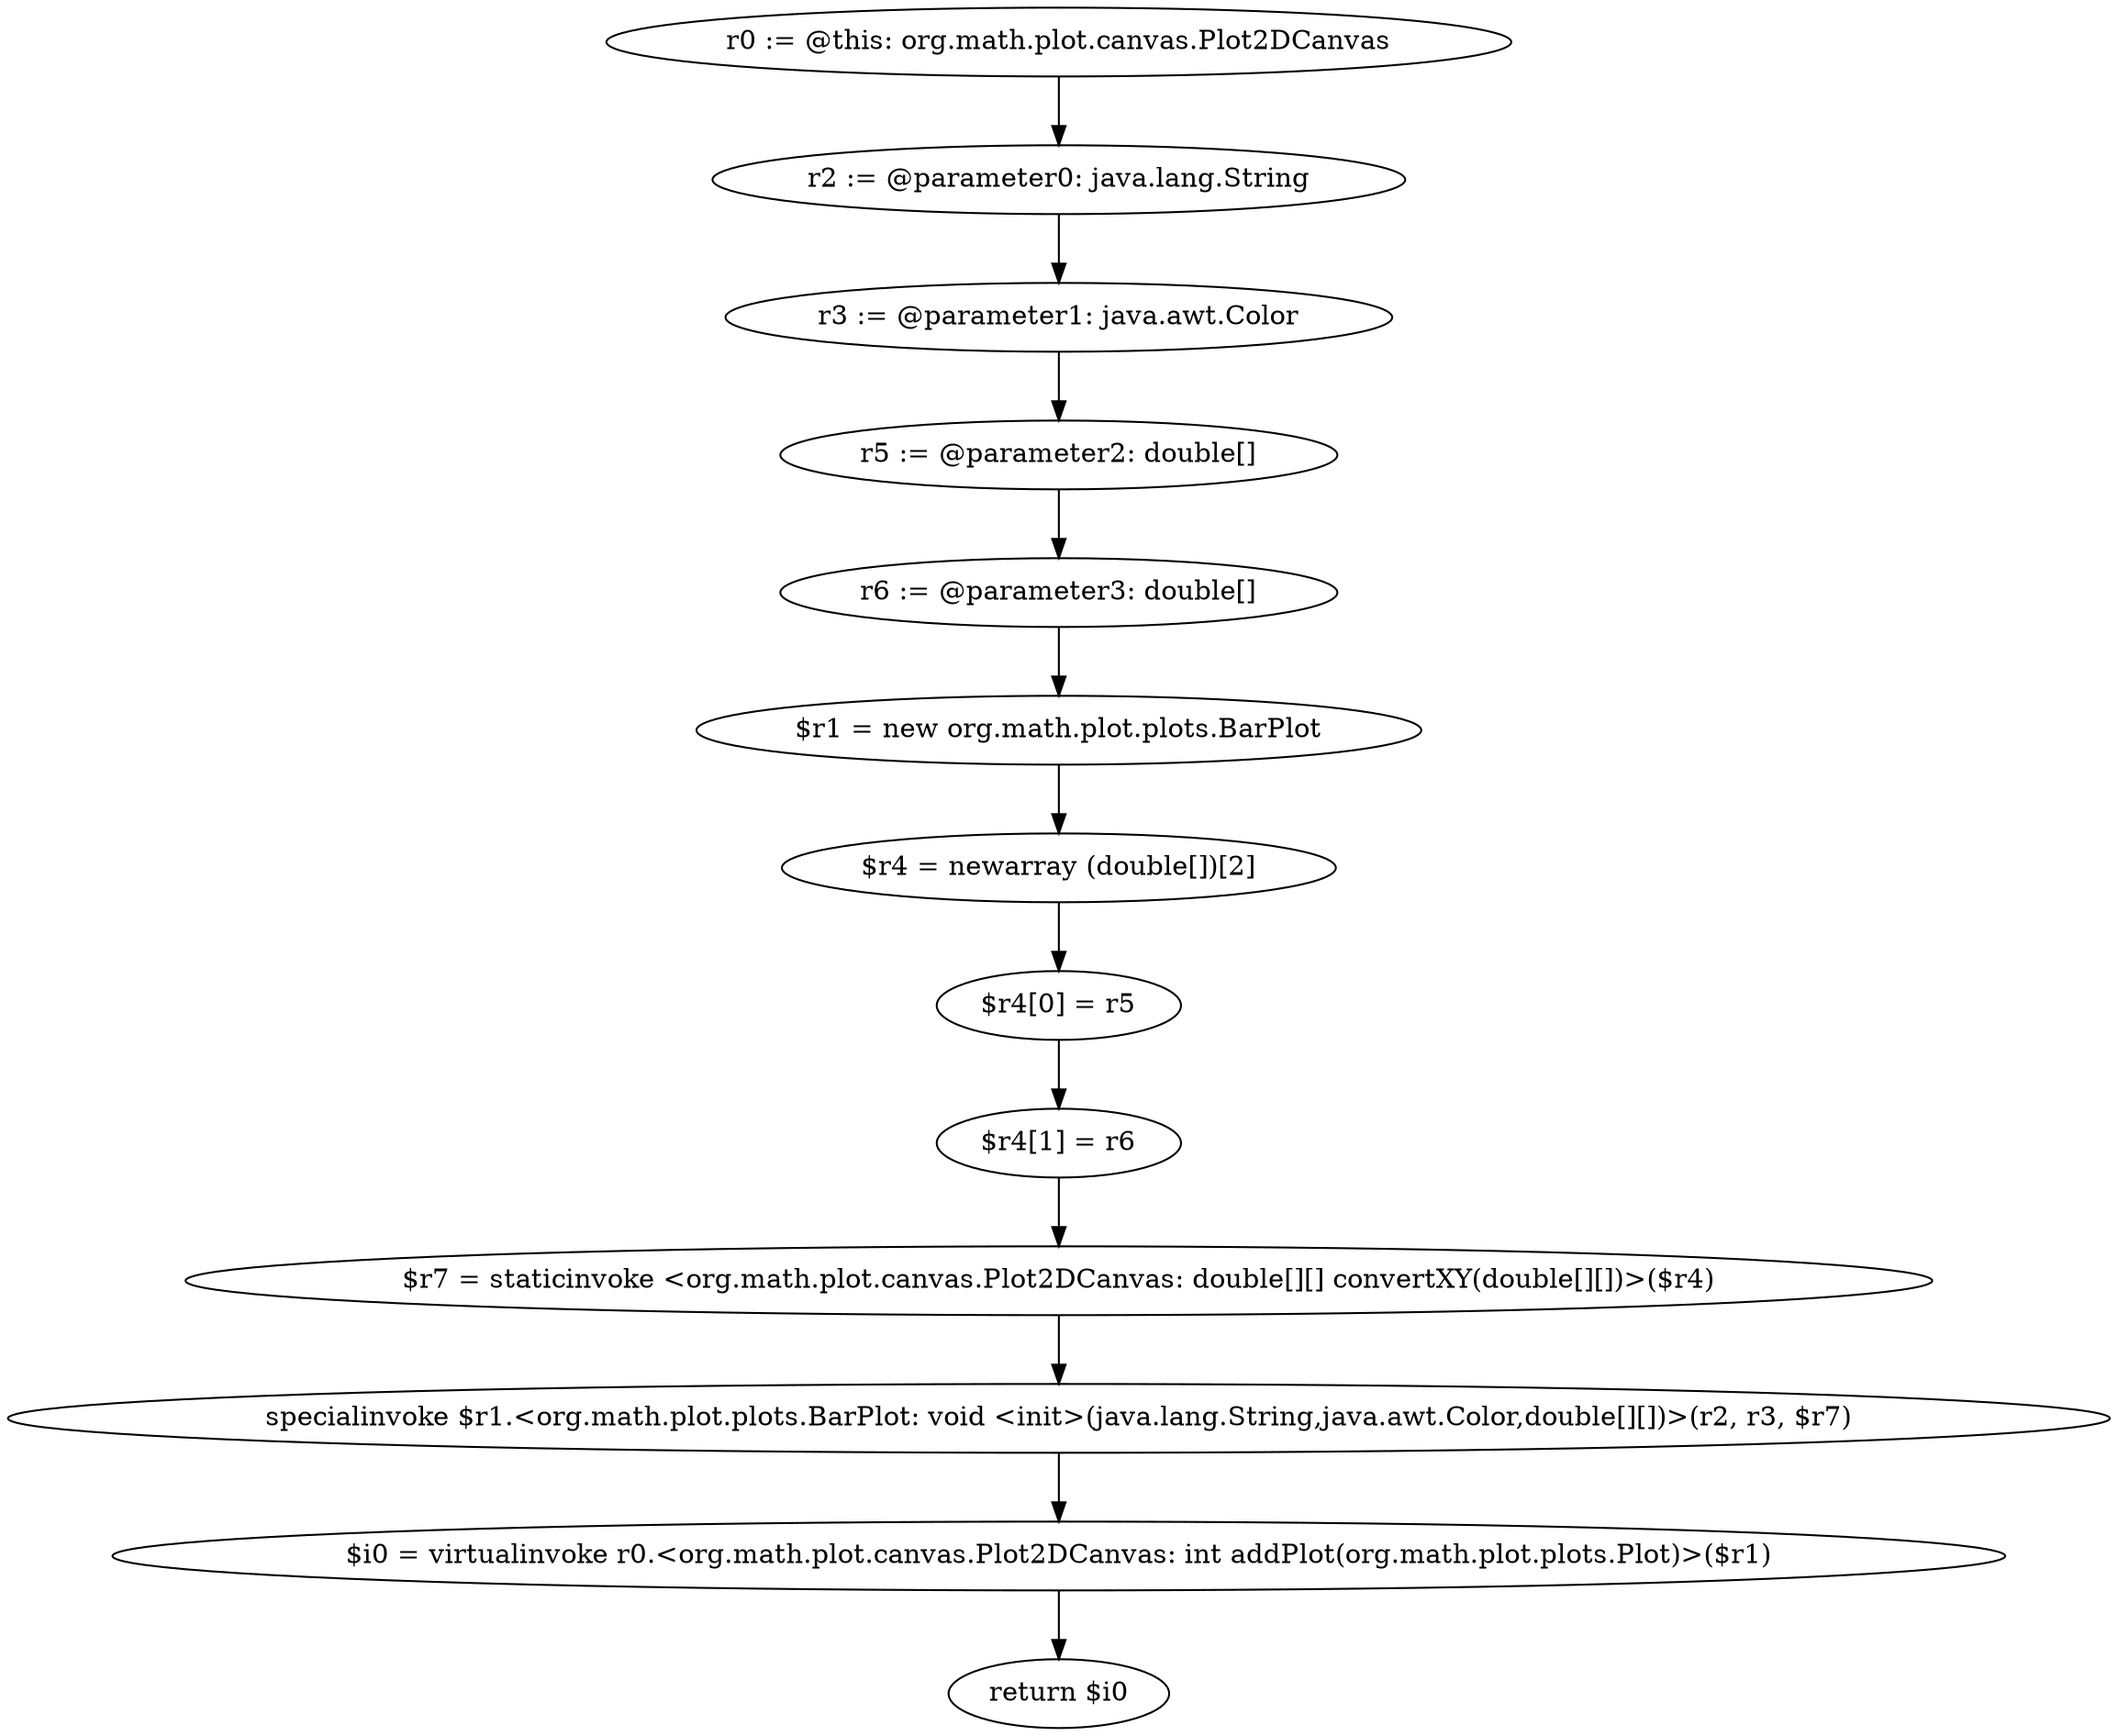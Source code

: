 digraph "unitGraph" {
    "r0 := @this: org.math.plot.canvas.Plot2DCanvas"
    "r2 := @parameter0: java.lang.String"
    "r3 := @parameter1: java.awt.Color"
    "r5 := @parameter2: double[]"
    "r6 := @parameter3: double[]"
    "$r1 = new org.math.plot.plots.BarPlot"
    "$r4 = newarray (double[])[2]"
    "$r4[0] = r5"
    "$r4[1] = r6"
    "$r7 = staticinvoke <org.math.plot.canvas.Plot2DCanvas: double[][] convertXY(double[][])>($r4)"
    "specialinvoke $r1.<org.math.plot.plots.BarPlot: void <init>(java.lang.String,java.awt.Color,double[][])>(r2, r3, $r7)"
    "$i0 = virtualinvoke r0.<org.math.plot.canvas.Plot2DCanvas: int addPlot(org.math.plot.plots.Plot)>($r1)"
    "return $i0"
    "r0 := @this: org.math.plot.canvas.Plot2DCanvas"->"r2 := @parameter0: java.lang.String";
    "r2 := @parameter0: java.lang.String"->"r3 := @parameter1: java.awt.Color";
    "r3 := @parameter1: java.awt.Color"->"r5 := @parameter2: double[]";
    "r5 := @parameter2: double[]"->"r6 := @parameter3: double[]";
    "r6 := @parameter3: double[]"->"$r1 = new org.math.plot.plots.BarPlot";
    "$r1 = new org.math.plot.plots.BarPlot"->"$r4 = newarray (double[])[2]";
    "$r4 = newarray (double[])[2]"->"$r4[0] = r5";
    "$r4[0] = r5"->"$r4[1] = r6";
    "$r4[1] = r6"->"$r7 = staticinvoke <org.math.plot.canvas.Plot2DCanvas: double[][] convertXY(double[][])>($r4)";
    "$r7 = staticinvoke <org.math.plot.canvas.Plot2DCanvas: double[][] convertXY(double[][])>($r4)"->"specialinvoke $r1.<org.math.plot.plots.BarPlot: void <init>(java.lang.String,java.awt.Color,double[][])>(r2, r3, $r7)";
    "specialinvoke $r1.<org.math.plot.plots.BarPlot: void <init>(java.lang.String,java.awt.Color,double[][])>(r2, r3, $r7)"->"$i0 = virtualinvoke r0.<org.math.plot.canvas.Plot2DCanvas: int addPlot(org.math.plot.plots.Plot)>($r1)";
    "$i0 = virtualinvoke r0.<org.math.plot.canvas.Plot2DCanvas: int addPlot(org.math.plot.plots.Plot)>($r1)"->"return $i0";
}
